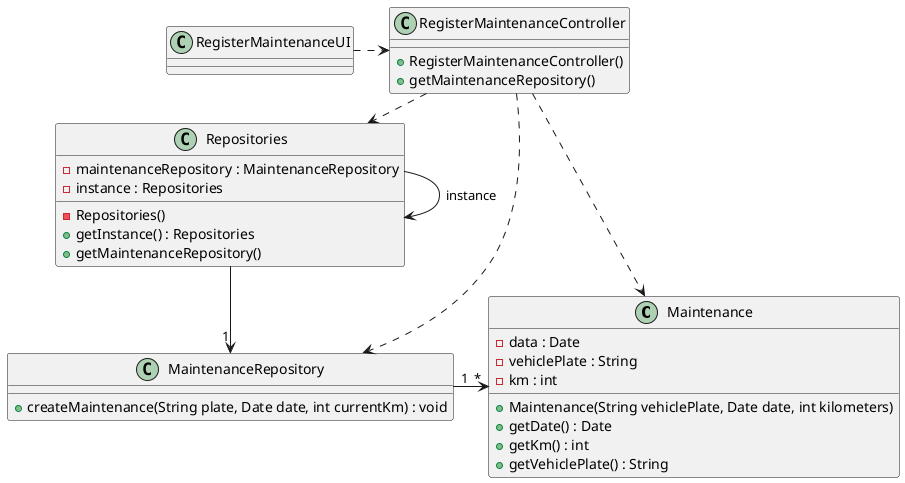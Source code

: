 @startuml
skinparam shadowing false
skinparam line type polyline

'left to right direction

class Maintenance {
    - data : Date
    - vehiclePlate : String
    - km : int

    + Maintenance(String vehiclePlate, Date date, int kilometers)
    + getDate() : Date
    + getKm() : int
    + getVehiclePlate() : String
}


class MaintenanceRepository {
    + createMaintenance(String plate, Date date, int currentKm) : void
}

class Repositories {
-maintenanceRepository : MaintenanceRepository
        - instance : Repositories
        - Repositories()
    + getInstance() : Repositories
    + getMaintenanceRepository()
}

class RegisterMaintenanceController {
    + RegisterMaintenanceController()
    + getMaintenanceRepository()
}

class RegisterMaintenanceUI {
}

Repositories -> Repositories : instance

RegisterMaintenanceUI .> RegisterMaintenanceController

RegisterMaintenanceController .> Repositories

RegisterMaintenanceController ..> MaintenanceRepository

Repositories -> "1" MaintenanceRepository

MaintenanceRepository "1" -> "*" Maintenance


RegisterMaintenanceController ..> Maintenance


@enduml
